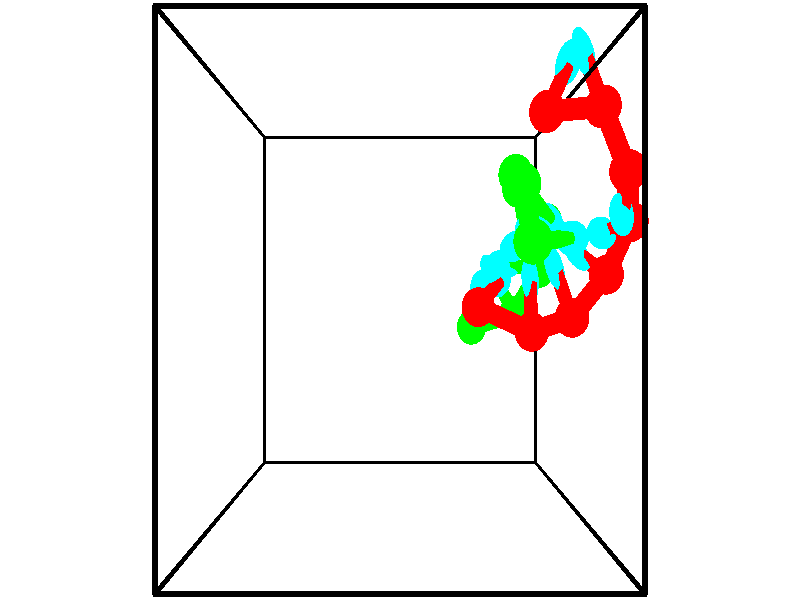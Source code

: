 // switches for output
#declare DRAW_BASES = 1; // possible values are 0, 1; only relevant for DNA ribbons
#declare DRAW_BASES_TYPE = 3; // possible values are 1, 2, 3; only relevant for DNA ribbons
#declare DRAW_FOG = 0; // set to 1 to enable fog

#include "colors.inc"

#include "transforms.inc"
background { rgb <1, 1, 1>}

#default {
   normal{
       ripples 0.25
       frequency 0.20
       turbulence 0.2
       lambda 5
   }
	finish {
		phong 0.1
		phong_size 40.
	}
}

// original window dimensions: 1024x640


// camera settings

camera {
	sky <-0, 1, 0>
	up <-0, 1, 0>
	right 1.6 * <1, 0, 0>
	location <2.5, 2.5, 11.1562>
	look_at <2.5, 2.5, 2.5>
	direction <0, 0, -8.6562>
	angle 67.0682
}


# declare cpy_camera_pos = <2.5, 2.5, 11.1562>;
# if (DRAW_FOG = 1)
fog {
	fog_type 2
	up vnormalize(cpy_camera_pos)
	color rgbt<1,1,1,0.3>
	distance 1e-5
	fog_alt 3e-3
	fog_offset 4
}
# end


// LIGHTS

# declare lum = 6;
global_settings {
	ambient_light rgb lum * <0.05, 0.05, 0.05>
	max_trace_level 15
}# declare cpy_direct_light_amount = 0.25;
light_source
{	1000 * <-1, -1, 1>,
	rgb lum * cpy_direct_light_amount
	parallel
}

light_source
{	1000 * <1, 1, -1>,
	rgb lum * cpy_direct_light_amount
	parallel
}

// strand 0

// nucleotide -1

// particle -1
sphere {
	<4.598260, 4.742119, 2.542397> 0.250000
	pigment { color rgbt <1,0,0,0> }
	no_shadow
}
cylinder {
	<4.786469, 5.091988, 2.495819>,  <4.899393, 5.301909, 2.467873>, 0.100000
	pigment { color rgbt <1,0,0,0> }
	no_shadow
}
cylinder {
	<4.786469, 5.091988, 2.495819>,  <4.598260, 4.742119, 2.542397>, 0.100000
	pigment { color rgbt <1,0,0,0> }
	no_shadow
}

// particle -1
sphere {
	<4.786469, 5.091988, 2.495819> 0.100000
	pigment { color rgbt <1,0,0,0> }
	no_shadow
}
sphere {
	0, 1
	scale<0.080000,0.200000,0.300000>
	matrix <0.434026, -0.114517, 0.893592,
		0.768266, -0.470993, -0.433513,
		0.470520, 0.874672, -0.116444,
		4.927625, 5.354389, 2.460886>
	pigment { color rgbt <0,1,1,0> }
	no_shadow
}
cylinder {
	<5.383771, 4.788357, 2.584510>,  <4.598260, 4.742119, 2.542397>, 0.130000
	pigment { color rgbt <1,0,0,0> }
	no_shadow
}

// nucleotide -1

// particle -1
sphere {
	<5.383771, 4.788357, 2.584510> 0.250000
	pigment { color rgbt <1,0,0,0> }
	no_shadow
}
cylinder {
	<5.187748, 5.111671, 2.715057>,  <5.070134, 5.305660, 2.793386>, 0.100000
	pigment { color rgbt <1,0,0,0> }
	no_shadow
}
cylinder {
	<5.187748, 5.111671, 2.715057>,  <5.383771, 4.788357, 2.584510>, 0.100000
	pigment { color rgbt <1,0,0,0> }
	no_shadow
}

// particle -1
sphere {
	<5.187748, 5.111671, 2.715057> 0.100000
	pigment { color rgbt <1,0,0,0> }
	no_shadow
}
sphere {
	0, 1
	scale<0.080000,0.200000,0.300000>
	matrix <0.586755, 0.028990, 0.809245,
		0.644640, 0.588076, -0.488473,
		-0.490059, 0.808286, 0.326368,
		5.040730, 5.354157, 2.812968>
	pigment { color rgbt <0,1,1,0> }
	no_shadow
}
cylinder {
	<5.712839, 4.017911, 2.649021>,  <5.383771, 4.788357, 2.584510>, 0.130000
	pigment { color rgbt <1,0,0,0> }
	no_shadow
}

// nucleotide -1

// particle -1
sphere {
	<5.712839, 4.017911, 2.649021> 0.250000
	pigment { color rgbt <1,0,0,0> }
	no_shadow
}
cylinder {
	<5.585419, 3.701157, 2.857422>,  <5.508967, 3.511104, 2.982462>, 0.100000
	pigment { color rgbt <1,0,0,0> }
	no_shadow
}
cylinder {
	<5.585419, 3.701157, 2.857422>,  <5.712839, 4.017911, 2.649021>, 0.100000
	pigment { color rgbt <1,0,0,0> }
	no_shadow
}

// particle -1
sphere {
	<5.585419, 3.701157, 2.857422> 0.100000
	pigment { color rgbt <1,0,0,0> }
	no_shadow
}
sphere {
	0, 1
	scale<0.080000,0.200000,0.300000>
	matrix <-0.438327, -0.364283, -0.821685,
		0.840473, -0.490117, -0.231063,
		-0.318550, -0.791886, 0.521002,
		5.489854, 3.463591, 3.013722>
	pigment { color rgbt <0,1,1,0> }
	no_shadow
}
cylinder {
	<5.885318, 3.458436, 2.282789>,  <5.712839, 4.017911, 2.649021>, 0.130000
	pigment { color rgbt <1,0,0,0> }
	no_shadow
}

// nucleotide -1

// particle -1
sphere {
	<5.885318, 3.458436, 2.282789> 0.250000
	pigment { color rgbt <1,0,0,0> }
	no_shadow
}
cylinder {
	<5.570923, 3.359634, 2.509491>,  <5.382286, 3.300354, 2.645512>, 0.100000
	pigment { color rgbt <1,0,0,0> }
	no_shadow
}
cylinder {
	<5.570923, 3.359634, 2.509491>,  <5.885318, 3.458436, 2.282789>, 0.100000
	pigment { color rgbt <1,0,0,0> }
	no_shadow
}

// particle -1
sphere {
	<5.570923, 3.359634, 2.509491> 0.100000
	pigment { color rgbt <1,0,0,0> }
	no_shadow
}
sphere {
	0, 1
	scale<0.080000,0.200000,0.300000>
	matrix <-0.486863, -0.317704, -0.813652,
		0.381035, -0.915453, 0.129455,
		-0.785988, -0.247003, 0.566756,
		5.335126, 3.285534, 2.679518>
	pigment { color rgbt <0,1,1,0> }
	no_shadow
}
cylinder {
	<5.618196, 2.817390, 2.033925>,  <5.885318, 3.458436, 2.282789>, 0.130000
	pigment { color rgbt <1,0,0,0> }
	no_shadow
}

// nucleotide -1

// particle -1
sphere {
	<5.618196, 2.817390, 2.033925> 0.250000
	pigment { color rgbt <1,0,0,0> }
	no_shadow
}
cylinder {
	<5.306042, 2.956100, 2.242058>,  <5.118749, 3.039326, 2.366937>, 0.100000
	pigment { color rgbt <1,0,0,0> }
	no_shadow
}
cylinder {
	<5.306042, 2.956100, 2.242058>,  <5.618196, 2.817390, 2.033925>, 0.100000
	pigment { color rgbt <1,0,0,0> }
	no_shadow
}

// particle -1
sphere {
	<5.306042, 2.956100, 2.242058> 0.100000
	pigment { color rgbt <1,0,0,0> }
	no_shadow
}
sphere {
	0, 1
	scale<0.080000,0.200000,0.300000>
	matrix <-0.620352, -0.324907, -0.713862,
		-0.078489, -0.879877, 0.468674,
		-0.780386, 0.346773, 0.520332,
		5.071926, 3.060133, 2.398157>
	pigment { color rgbt <0,1,1,0> }
	no_shadow
}
cylinder {
	<5.095276, 2.275935, 2.041314>,  <5.618196, 2.817390, 2.033925>, 0.130000
	pigment { color rgbt <1,0,0,0> }
	no_shadow
}

// nucleotide -1

// particle -1
sphere {
	<5.095276, 2.275935, 2.041314> 0.250000
	pigment { color rgbt <1,0,0,0> }
	no_shadow
}
cylinder {
	<4.929382, 2.633682, 2.108368>,  <4.829846, 2.848330, 2.148600>, 0.100000
	pigment { color rgbt <1,0,0,0> }
	no_shadow
}
cylinder {
	<4.929382, 2.633682, 2.108368>,  <5.095276, 2.275935, 2.041314>, 0.100000
	pigment { color rgbt <1,0,0,0> }
	no_shadow
}

// particle -1
sphere {
	<4.929382, 2.633682, 2.108368> 0.100000
	pigment { color rgbt <1,0,0,0> }
	no_shadow
}
sphere {
	0, 1
	scale<0.080000,0.200000,0.300000>
	matrix <-0.654298, -0.165084, -0.737998,
		-0.632368, -0.415757, 0.653649,
		-0.414735, 0.894367, 0.167635,
		4.804962, 2.901993, 2.158659>
	pigment { color rgbt <0,1,1,0> }
	no_shadow
}
cylinder {
	<4.477404, 2.101904, 2.078658>,  <5.095276, 2.275935, 2.041314>, 0.130000
	pigment { color rgbt <1,0,0,0> }
	no_shadow
}

// nucleotide -1

// particle -1
sphere {
	<4.477404, 2.101904, 2.078658> 0.250000
	pigment { color rgbt <1,0,0,0> }
	no_shadow
}
cylinder {
	<4.492329, 2.482857, 1.957611>,  <4.501283, 2.711428, 1.884983>, 0.100000
	pigment { color rgbt <1,0,0,0> }
	no_shadow
}
cylinder {
	<4.492329, 2.482857, 1.957611>,  <4.477404, 2.101904, 2.078658>, 0.100000
	pigment { color rgbt <1,0,0,0> }
	no_shadow
}

// particle -1
sphere {
	<4.492329, 2.482857, 1.957611> 0.100000
	pigment { color rgbt <1,0,0,0> }
	no_shadow
}
sphere {
	0, 1
	scale<0.080000,0.200000,0.300000>
	matrix <-0.690192, -0.194436, -0.697015,
		-0.722664, 0.234872, 0.650071,
		0.037312, 0.952381, -0.302618,
		4.503522, 2.768571, 1.866826>
	pigment { color rgbt <0,1,1,0> }
	no_shadow
}
cylinder {
	<3.681281, 2.409630, 2.040985>,  <4.477404, 2.101904, 2.078658>, 0.130000
	pigment { color rgbt <1,0,0,0> }
	no_shadow
}

// nucleotide -1

// particle -1
sphere {
	<3.681281, 2.409630, 2.040985> 0.250000
	pigment { color rgbt <1,0,0,0> }
	no_shadow
}
cylinder {
	<3.913933, 2.610718, 1.785179>,  <4.053524, 2.731371, 1.631696>, 0.100000
	pigment { color rgbt <1,0,0,0> }
	no_shadow
}
cylinder {
	<3.913933, 2.610718, 1.785179>,  <3.681281, 2.409630, 2.040985>, 0.100000
	pigment { color rgbt <1,0,0,0> }
	no_shadow
}

// particle -1
sphere {
	<3.913933, 2.610718, 1.785179> 0.100000
	pigment { color rgbt <1,0,0,0> }
	no_shadow
}
sphere {
	0, 1
	scale<0.080000,0.200000,0.300000>
	matrix <-0.676029, -0.138528, -0.723736,
		-0.452428, 0.853277, 0.259282,
		0.581630, 0.502721, -0.639514,
		4.088422, 2.761534, 1.593325>
	pigment { color rgbt <0,1,1,0> }
	no_shadow
}
// strand 1

// nucleotide -1

// particle -1
sphere {
	<3.732250, 2.107693, 0.732273> 0.250000
	pigment { color rgbt <0,1,0,0> }
	no_shadow
}
cylinder {
	<3.847182, 2.436867, 0.536224>,  <3.916142, 2.634371, 0.418595>, 0.100000
	pigment { color rgbt <0,1,0,0> }
	no_shadow
}
cylinder {
	<3.847182, 2.436867, 0.536224>,  <3.732250, 2.107693, 0.732273>, 0.100000
	pigment { color rgbt <0,1,0,0> }
	no_shadow
}

// particle -1
sphere {
	<3.847182, 2.436867, 0.536224> 0.100000
	pigment { color rgbt <0,1,0,0> }
	no_shadow
}
sphere {
	0, 1
	scale<0.080000,0.200000,0.300000>
	matrix <0.447432, 0.337120, 0.828344,
		0.846904, -0.457305, -0.271343,
		0.287330, 0.822935, -0.490121,
		3.933382, 2.683747, 0.389188>
	pigment { color rgbt <0,1,1,0> }
	no_shadow
}
cylinder {
	<4.465482, 2.306597, 0.751715>,  <3.732250, 2.107693, 0.732273>, 0.130000
	pigment { color rgbt <0,1,0,0> }
	no_shadow
}

// nucleotide -1

// particle -1
sphere {
	<4.465482, 2.306597, 0.751715> 0.250000
	pigment { color rgbt <0,1,0,0> }
	no_shadow
}
cylinder {
	<4.266437, 2.645699, 0.678291>,  <4.147009, 2.849160, 0.634237>, 0.100000
	pigment { color rgbt <0,1,0,0> }
	no_shadow
}
cylinder {
	<4.266437, 2.645699, 0.678291>,  <4.465482, 2.306597, 0.751715>, 0.100000
	pigment { color rgbt <0,1,0,0> }
	no_shadow
}

// particle -1
sphere {
	<4.266437, 2.645699, 0.678291> 0.100000
	pigment { color rgbt <0,1,0,0> }
	no_shadow
}
sphere {
	0, 1
	scale<0.080000,0.200000,0.300000>
	matrix <0.355210, 0.392224, 0.848520,
		0.791333, 0.357033, -0.496306,
		-0.497613, 0.847755, -0.183558,
		4.117153, 2.900025, 0.623224>
	pigment { color rgbt <0,1,1,0> }
	no_shadow
}
cylinder {
	<4.902470, 2.925166, 0.739146>,  <4.465482, 2.306597, 0.751715>, 0.130000
	pigment { color rgbt <0,1,0,0> }
	no_shadow
}

// nucleotide -1

// particle -1
sphere {
	<4.902470, 2.925166, 0.739146> 0.250000
	pigment { color rgbt <0,1,0,0> }
	no_shadow
}
cylinder {
	<4.530629, 2.972382, 0.878807>,  <4.307525, 3.000711, 0.962604>, 0.100000
	pigment { color rgbt <0,1,0,0> }
	no_shadow
}
cylinder {
	<4.530629, 2.972382, 0.878807>,  <4.902470, 2.925166, 0.739146>, 0.100000
	pigment { color rgbt <0,1,0,0> }
	no_shadow
}

// particle -1
sphere {
	<4.530629, 2.972382, 0.878807> 0.100000
	pigment { color rgbt <0,1,0,0> }
	no_shadow
}
sphere {
	0, 1
	scale<0.080000,0.200000,0.300000>
	matrix <0.368558, 0.303474, 0.878674,
		-0.002241, 0.945500, -0.325614,
		-0.929602, 0.118039, 0.349152,
		4.251749, 3.007793, 0.983553>
	pigment { color rgbt <0,1,1,0> }
	no_shadow
}
cylinder {
	<4.931256, 3.588491, 1.126430>,  <4.902470, 2.925166, 0.739146>, 0.130000
	pigment { color rgbt <0,1,0,0> }
	no_shadow
}

// nucleotide -1

// particle -1
sphere {
	<4.931256, 3.588491, 1.126430> 0.250000
	pigment { color rgbt <0,1,0,0> }
	no_shadow
}
cylinder {
	<4.611322, 3.384598, 1.253197>,  <4.419362, 3.262262, 1.329257>, 0.100000
	pigment { color rgbt <0,1,0,0> }
	no_shadow
}
cylinder {
	<4.611322, 3.384598, 1.253197>,  <4.931256, 3.588491, 1.126430>, 0.100000
	pigment { color rgbt <0,1,0,0> }
	no_shadow
}

// particle -1
sphere {
	<4.611322, 3.384598, 1.253197> 0.100000
	pigment { color rgbt <0,1,0,0> }
	no_shadow
}
sphere {
	0, 1
	scale<0.080000,0.200000,0.300000>
	matrix <0.198367, 0.273844, 0.941095,
		-0.566494, 0.815586, -0.117915,
		-0.799835, -0.509734, 0.316916,
		4.371372, 3.231678, 1.348271>
	pigment { color rgbt <0,1,1,0> }
	no_shadow
}
cylinder {
	<4.381865, 3.978693, 1.537906>,  <4.931256, 3.588491, 1.126430>, 0.130000
	pigment { color rgbt <0,1,0,0> }
	no_shadow
}

// nucleotide -1

// particle -1
sphere {
	<4.381865, 3.978693, 1.537906> 0.250000
	pigment { color rgbt <0,1,0,0> }
	no_shadow
}
cylinder {
	<4.437371, 3.597221, 1.644669>,  <4.470675, 3.368338, 1.708726>, 0.100000
	pigment { color rgbt <0,1,0,0> }
	no_shadow
}
cylinder {
	<4.437371, 3.597221, 1.644669>,  <4.381865, 3.978693, 1.537906>, 0.100000
	pigment { color rgbt <0,1,0,0> }
	no_shadow
}

// particle -1
sphere {
	<4.437371, 3.597221, 1.644669> 0.100000
	pigment { color rgbt <0,1,0,0> }
	no_shadow
}
sphere {
	0, 1
	scale<0.080000,0.200000,0.300000>
	matrix <0.344262, 0.299160, 0.889937,
		-0.928562, -0.031608, 0.369829,
		0.138767, -0.953679, 0.266907,
		4.479002, 3.311118, 1.724741>
	pigment { color rgbt <0,1,1,0> }
	no_shadow
}
cylinder {
	<4.220198, 4.060518, 2.162052>,  <4.381865, 3.978693, 1.537906>, 0.130000
	pigment { color rgbt <0,1,0,0> }
	no_shadow
}

// nucleotide -1

// particle -1
sphere {
	<4.220198, 4.060518, 2.162052> 0.250000
	pigment { color rgbt <0,1,0,0> }
	no_shadow
}
cylinder {
	<4.377670, 3.693138, 2.177361>,  <4.472154, 3.472710, 2.186546>, 0.100000
	pigment { color rgbt <0,1,0,0> }
	no_shadow
}
cylinder {
	<4.377670, 3.693138, 2.177361>,  <4.220198, 4.060518, 2.162052>, 0.100000
	pigment { color rgbt <0,1,0,0> }
	no_shadow
}

// particle -1
sphere {
	<4.377670, 3.693138, 2.177361> 0.100000
	pigment { color rgbt <0,1,0,0> }
	no_shadow
}
sphere {
	0, 1
	scale<0.080000,0.200000,0.300000>
	matrix <0.437762, 0.223924, 0.870760,
		-0.808319, -0.326048, 0.490217,
		0.393681, -0.918450, 0.038271,
		4.495775, 3.417603, 2.188842>
	pigment { color rgbt <0,1,1,0> }
	no_shadow
}
cylinder {
	<4.164228, 3.809194, 2.950799>,  <4.220198, 4.060518, 2.162052>, 0.130000
	pigment { color rgbt <0,1,0,0> }
	no_shadow
}

// nucleotide -1

// particle -1
sphere {
	<4.164228, 3.809194, 2.950799> 0.250000
	pigment { color rgbt <0,1,0,0> }
	no_shadow
}
cylinder {
	<4.434530, 3.573532, 2.773598>,  <4.596711, 3.432135, 2.667277>, 0.100000
	pigment { color rgbt <0,1,0,0> }
	no_shadow
}
cylinder {
	<4.434530, 3.573532, 2.773598>,  <4.164228, 3.809194, 2.950799>, 0.100000
	pigment { color rgbt <0,1,0,0> }
	no_shadow
}

// particle -1
sphere {
	<4.434530, 3.573532, 2.773598> 0.100000
	pigment { color rgbt <0,1,0,0> }
	no_shadow
}
sphere {
	0, 1
	scale<0.080000,0.200000,0.300000>
	matrix <0.547097, -0.001902, 0.837067,
		-0.494006, -0.808017, 0.321039,
		0.675754, -0.589155, -0.443003,
		4.637257, 3.396785, 2.640697>
	pigment { color rgbt <0,1,1,0> }
	no_shadow
}
cylinder {
	<4.223023, 3.131914, 3.339559>,  <4.164228, 3.809194, 2.950799>, 0.130000
	pigment { color rgbt <0,1,0,0> }
	no_shadow
}

// nucleotide -1

// particle -1
sphere {
	<4.223023, 3.131914, 3.339559> 0.250000
	pigment { color rgbt <0,1,0,0> }
	no_shadow
}
cylinder {
	<4.569972, 3.168236, 3.143837>,  <4.778141, 3.190029, 3.026404>, 0.100000
	pigment { color rgbt <0,1,0,0> }
	no_shadow
}
cylinder {
	<4.569972, 3.168236, 3.143837>,  <4.223023, 3.131914, 3.339559>, 0.100000
	pigment { color rgbt <0,1,0,0> }
	no_shadow
}

// particle -1
sphere {
	<4.569972, 3.168236, 3.143837> 0.100000
	pigment { color rgbt <0,1,0,0> }
	no_shadow
}
sphere {
	0, 1
	scale<0.080000,0.200000,0.300000>
	matrix <0.488217, 0.035360, 0.872006,
		0.096487, -0.995240, -0.013663,
		0.867372, 0.090808, -0.489305,
		4.830184, 3.195477, 2.997046>
	pigment { color rgbt <0,1,1,0> }
	no_shadow
}
// box output
cylinder {
	<0.000000, 0.000000, 0.000000>,  <5.000000, 0.000000, 0.000000>, 0.025000
	pigment { color rgbt <0,0,0,0> }
	no_shadow
}
cylinder {
	<0.000000, 0.000000, 0.000000>,  <0.000000, 5.000000, 0.000000>, 0.025000
	pigment { color rgbt <0,0,0,0> }
	no_shadow
}
cylinder {
	<0.000000, 0.000000, 0.000000>,  <0.000000, 0.000000, 5.000000>, 0.025000
	pigment { color rgbt <0,0,0,0> }
	no_shadow
}
cylinder {
	<5.000000, 5.000000, 5.000000>,  <0.000000, 5.000000, 5.000000>, 0.025000
	pigment { color rgbt <0,0,0,0> }
	no_shadow
}
cylinder {
	<5.000000, 5.000000, 5.000000>,  <5.000000, 0.000000, 5.000000>, 0.025000
	pigment { color rgbt <0,0,0,0> }
	no_shadow
}
cylinder {
	<5.000000, 5.000000, 5.000000>,  <5.000000, 5.000000, 0.000000>, 0.025000
	pigment { color rgbt <0,0,0,0> }
	no_shadow
}
cylinder {
	<0.000000, 0.000000, 5.000000>,  <0.000000, 5.000000, 5.000000>, 0.025000
	pigment { color rgbt <0,0,0,0> }
	no_shadow
}
cylinder {
	<0.000000, 0.000000, 5.000000>,  <5.000000, 0.000000, 5.000000>, 0.025000
	pigment { color rgbt <0,0,0,0> }
	no_shadow
}
cylinder {
	<5.000000, 5.000000, 0.000000>,  <0.000000, 5.000000, 0.000000>, 0.025000
	pigment { color rgbt <0,0,0,0> }
	no_shadow
}
cylinder {
	<5.000000, 5.000000, 0.000000>,  <5.000000, 0.000000, 0.000000>, 0.025000
	pigment { color rgbt <0,0,0,0> }
	no_shadow
}
cylinder {
	<5.000000, 0.000000, 5.000000>,  <5.000000, 0.000000, 0.000000>, 0.025000
	pigment { color rgbt <0,0,0,0> }
	no_shadow
}
cylinder {
	<0.000000, 5.000000, 0.000000>,  <0.000000, 5.000000, 5.000000>, 0.025000
	pigment { color rgbt <0,0,0,0> }
	no_shadow
}
// end of box output
